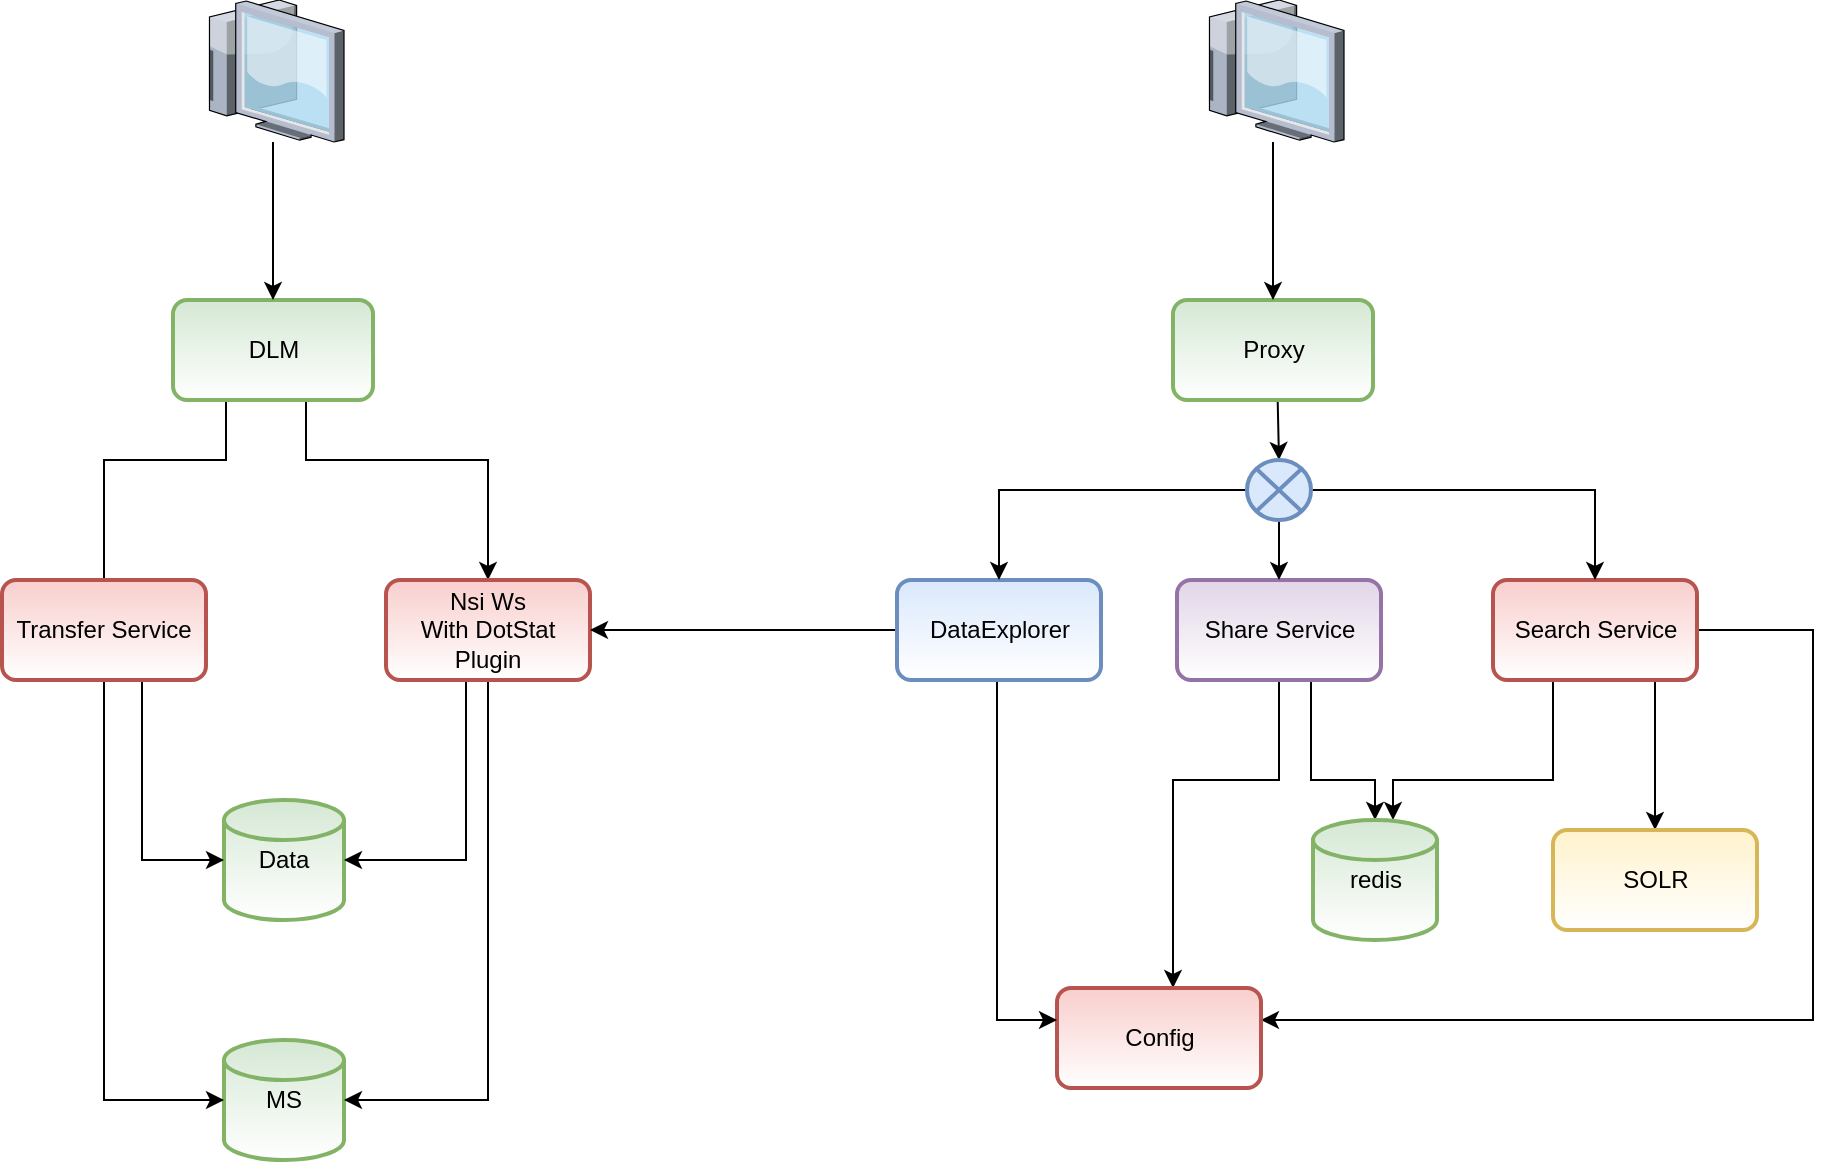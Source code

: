 <mxfile version="10.7.5" type="device"><diagram id="_344HENu6nbmYCSZhi2G" name="Page-1"><mxGraphModel dx="3501" dy="977" grid="1" gridSize="10" guides="1" tooltips="1" connect="1" arrows="1" fold="1" page="1" pageScale="1" pageWidth="827" pageHeight="1169" math="0" shadow="0"><root><mxCell id="0"/><mxCell id="1" parent="0"/><mxCell id="k1rrdVF59iSGx9KZJrbW-35" value="" style="edgeStyle=orthogonalEdgeStyle;rounded=0;orthogonalLoop=1;jettySize=auto;html=1;" edge="1" parent="1" source="k1rrdVF59iSGx9KZJrbW-37" target="k1rrdVF59iSGx9KZJrbW-45"><mxGeometry relative="1" as="geometry"><mxPoint x="465" y="745" as="targetPoint"/><Array as="points"><mxPoint x="152" y="250"/><mxPoint x="243" y="250"/></Array></mxGeometry></mxCell><mxCell id="k1rrdVF59iSGx9KZJrbW-36" value="" style="edgeStyle=orthogonalEdgeStyle;rounded=0;orthogonalLoop=1;jettySize=auto;html=1;entryX=0.5;entryY=1;entryDx=0;entryDy=0;" edge="1" parent="1" source="k1rrdVF59iSGx9KZJrbW-37" target="k1rrdVF59iSGx9KZJrbW-42"><mxGeometry relative="1" as="geometry"><mxPoint x="312" y="440" as="targetPoint"/><Array as="points"><mxPoint x="112" y="250"/><mxPoint x="51" y="250"/></Array></mxGeometry></mxCell><mxCell id="k1rrdVF59iSGx9KZJrbW-37" value="DLM&lt;br&gt;" style="rounded=1;whiteSpace=wrap;html=1;absoluteArcSize=1;arcSize=14;strokeWidth=2;fillColor=#d5e8d4;strokeColor=#82b366;gradientColor=#ffffff;" vertex="1" parent="1"><mxGeometry x="85.5" y="170" width="100" height="50" as="geometry"/></mxCell><mxCell id="k1rrdVF59iSGx9KZJrbW-38" value="MS" style="strokeWidth=2;html=1;shape=mxgraph.flowchart.database;whiteSpace=wrap;fillColor=#d5e8d4;strokeColor=#82b366;gradientColor=#ffffff;" vertex="1" parent="1"><mxGeometry x="111" y="540" width="60" height="60" as="geometry"/></mxCell><mxCell id="k1rrdVF59iSGx9KZJrbW-39" value="Data" style="strokeWidth=2;html=1;shape=mxgraph.flowchart.database;whiteSpace=wrap;fillColor=#d5e8d4;strokeColor=#82b366;gradientColor=#ffffff;" vertex="1" parent="1"><mxGeometry x="111" y="420" width="60" height="60" as="geometry"/></mxCell><mxCell id="k1rrdVF59iSGx9KZJrbW-40" value="" style="edgeStyle=orthogonalEdgeStyle;rounded=0;orthogonalLoop=1;jettySize=auto;html=1;" edge="1" parent="1" source="k1rrdVF59iSGx9KZJrbW-42" target="k1rrdVF59iSGx9KZJrbW-39"><mxGeometry relative="1" as="geometry"><Array as="points"><mxPoint x="70" y="450"/></Array></mxGeometry></mxCell><mxCell id="k1rrdVF59iSGx9KZJrbW-41" value="" style="edgeStyle=orthogonalEdgeStyle;rounded=0;orthogonalLoop=1;jettySize=auto;html=1;entryX=0;entryY=0.5;entryDx=0;entryDy=0;entryPerimeter=0;" edge="1" parent="1" source="k1rrdVF59iSGx9KZJrbW-42" target="k1rrdVF59iSGx9KZJrbW-38"><mxGeometry relative="1" as="geometry"><mxPoint x="182" y="335" as="targetPoint"/><Array as="points"><mxPoint x="51" y="570"/></Array></mxGeometry></mxCell><mxCell id="k1rrdVF59iSGx9KZJrbW-42" value="Transfer Service&lt;br&gt;" style="rounded=1;whiteSpace=wrap;html=1;absoluteArcSize=1;arcSize=14;strokeWidth=2;fillColor=#f8cecc;strokeColor=#b85450;gradientColor=#ffffff;" vertex="1" parent="1"><mxGeometry y="310" width="102" height="50" as="geometry"/></mxCell><mxCell id="k1rrdVF59iSGx9KZJrbW-43" value="" style="edgeStyle=orthogonalEdgeStyle;rounded=0;orthogonalLoop=1;jettySize=auto;html=1;" edge="1" parent="1" source="k1rrdVF59iSGx9KZJrbW-45" target="k1rrdVF59iSGx9KZJrbW-38"><mxGeometry relative="1" as="geometry"><Array as="points"><mxPoint x="243" y="570"/></Array></mxGeometry></mxCell><mxCell id="k1rrdVF59iSGx9KZJrbW-44" value="" style="edgeStyle=orthogonalEdgeStyle;rounded=0;orthogonalLoop=1;jettySize=auto;html=1;" edge="1" parent="1" source="k1rrdVF59iSGx9KZJrbW-45" target="k1rrdVF59iSGx9KZJrbW-39"><mxGeometry relative="1" as="geometry"><Array as="points"><mxPoint x="232" y="450"/></Array></mxGeometry></mxCell><mxCell id="k1rrdVF59iSGx9KZJrbW-45" value="Nsi Ws&lt;br&gt;With DotStat Plugin&lt;br&gt;" style="rounded=1;whiteSpace=wrap;html=1;absoluteArcSize=1;arcSize=14;strokeWidth=2;fillColor=#f8cecc;strokeColor=#b85450;gradientColor=#ffffff;" vertex="1" parent="1"><mxGeometry x="192" y="310" width="102" height="50" as="geometry"/></mxCell><mxCell id="k1rrdVF59iSGx9KZJrbW-46" value="" style="edgeStyle=orthogonalEdgeStyle;rounded=0;orthogonalLoop=1;jettySize=auto;html=1;" edge="1" parent="1" source="k1rrdVF59iSGx9KZJrbW-47" target="k1rrdVF59iSGx9KZJrbW-37"><mxGeometry relative="1" as="geometry"/></mxCell><mxCell id="k1rrdVF59iSGx9KZJrbW-47" value="" style="verticalLabelPosition=bottom;aspect=fixed;html=1;verticalAlign=top;strokeColor=none;align=center;outlineConnect=0;shape=mxgraph.citrix.thin_client;" vertex="1" parent="1"><mxGeometry x="100" y="20" width="71" height="71" as="geometry"/></mxCell><mxCell id="k1rrdVF59iSGx9KZJrbW-48" value="" style="edgeStyle=orthogonalEdgeStyle;rounded=0;orthogonalLoop=1;jettySize=auto;html=1;" edge="1" parent="1" target="k1rrdVF59iSGx9KZJrbW-64"><mxGeometry relative="1" as="geometry"><mxPoint x="637.833" y="220" as="sourcePoint"/></mxGeometry></mxCell><mxCell id="k1rrdVF59iSGx9KZJrbW-49" value="Proxy&lt;br&gt;" style="rounded=1;whiteSpace=wrap;html=1;absoluteArcSize=1;arcSize=14;strokeWidth=2;fillColor=#d5e8d4;strokeColor=#82b366;gradientColor=#ffffff;" vertex="1" parent="1"><mxGeometry x="585.5" y="170" width="100" height="50" as="geometry"/></mxCell><mxCell id="k1rrdVF59iSGx9KZJrbW-50" value="" style="edgeStyle=orthogonalEdgeStyle;rounded=0;orthogonalLoop=1;jettySize=auto;html=1;" edge="1" parent="1" source="k1rrdVF59iSGx9KZJrbW-53" target="k1rrdVF59iSGx9KZJrbW-57"><mxGeometry relative="1" as="geometry"><Array as="points"><mxPoint x="905.5" y="335"/><mxPoint x="905.5" y="530"/></Array></mxGeometry></mxCell><mxCell id="k1rrdVF59iSGx9KZJrbW-51" value="" style="edgeStyle=orthogonalEdgeStyle;rounded=0;orthogonalLoop=1;jettySize=auto;html=1;" edge="1" parent="1" source="k1rrdVF59iSGx9KZJrbW-53" target="k1rrdVF59iSGx9KZJrbW-65"><mxGeometry relative="1" as="geometry"><Array as="points"><mxPoint x="775.5" y="410"/><mxPoint x="695.5" y="410"/></Array></mxGeometry></mxCell><mxCell id="k1rrdVF59iSGx9KZJrbW-52" value="" style="edgeStyle=orthogonalEdgeStyle;rounded=0;orthogonalLoop=1;jettySize=auto;html=1;" edge="1" parent="1" source="k1rrdVF59iSGx9KZJrbW-53" target="k1rrdVF59iSGx9KZJrbW-66"><mxGeometry relative="1" as="geometry"><Array as="points"><mxPoint x="826.5" y="380"/><mxPoint x="826.5" y="380"/></Array></mxGeometry></mxCell><mxCell id="k1rrdVF59iSGx9KZJrbW-53" value="Search Service&lt;br&gt;" style="rounded=1;whiteSpace=wrap;html=1;absoluteArcSize=1;arcSize=14;strokeWidth=2;fillColor=#f8cecc;strokeColor=#b85450;gradientColor=#ffffff;" vertex="1" parent="1"><mxGeometry x="745.5" y="310" width="102" height="50" as="geometry"/></mxCell><mxCell id="k1rrdVF59iSGx9KZJrbW-54" value="" style="edgeStyle=orthogonalEdgeStyle;rounded=0;orthogonalLoop=1;jettySize=auto;html=1;" edge="1" parent="1" source="k1rrdVF59iSGx9KZJrbW-56" target="k1rrdVF59iSGx9KZJrbW-57"><mxGeometry relative="1" as="geometry"><Array as="points"><mxPoint x="638.5" y="410"/><mxPoint x="585.5" y="410"/></Array></mxGeometry></mxCell><mxCell id="k1rrdVF59iSGx9KZJrbW-55" value="" style="edgeStyle=orthogonalEdgeStyle;rounded=0;orthogonalLoop=1;jettySize=auto;html=1;entryX=0.5;entryY=0;entryDx=0;entryDy=0;entryPerimeter=0;" edge="1" parent="1" source="k1rrdVF59iSGx9KZJrbW-56" target="k1rrdVF59iSGx9KZJrbW-65"><mxGeometry relative="1" as="geometry"><mxPoint x="828.5" y="395" as="targetPoint"/><Array as="points"><mxPoint x="654.5" y="410"/><mxPoint x="686.5" y="410"/></Array></mxGeometry></mxCell><mxCell id="k1rrdVF59iSGx9KZJrbW-56" value="Share Service&lt;br&gt;" style="rounded=1;whiteSpace=wrap;html=1;absoluteArcSize=1;arcSize=14;strokeWidth=2;fillColor=#e1d5e7;strokeColor=#9673a6;gradientColor=#ffffff;" vertex="1" parent="1"><mxGeometry x="587.5" y="310" width="102" height="50" as="geometry"/></mxCell><mxCell id="k1rrdVF59iSGx9KZJrbW-57" value="Config&lt;br&gt;" style="rounded=1;whiteSpace=wrap;html=1;absoluteArcSize=1;arcSize=14;strokeWidth=2;fillColor=#f8cecc;strokeColor=#b85450;gradientColor=#ffffff;" vertex="1" parent="1"><mxGeometry x="527.5" y="514" width="102" height="50" as="geometry"/></mxCell><mxCell id="k1rrdVF59iSGx9KZJrbW-58" value="" style="edgeStyle=orthogonalEdgeStyle;rounded=0;orthogonalLoop=1;jettySize=auto;html=1;" edge="1" parent="1" source="k1rrdVF59iSGx9KZJrbW-60" target="k1rrdVF59iSGx9KZJrbW-57"><mxGeometry relative="1" as="geometry"><Array as="points"><mxPoint x="497.5" y="530"/></Array></mxGeometry></mxCell><mxCell id="k1rrdVF59iSGx9KZJrbW-59" value="" style="edgeStyle=orthogonalEdgeStyle;rounded=0;orthogonalLoop=1;jettySize=auto;html=1;entryX=1;entryY=0.5;entryDx=0;entryDy=0;" edge="1" parent="1" source="k1rrdVF59iSGx9KZJrbW-60" target="k1rrdVF59iSGx9KZJrbW-45"><mxGeometry relative="1" as="geometry"><mxPoint x="367.5" y="335" as="targetPoint"/></mxGeometry></mxCell><mxCell id="k1rrdVF59iSGx9KZJrbW-60" value="DataExplorer&lt;br&gt;" style="rounded=1;whiteSpace=wrap;html=1;absoluteArcSize=1;arcSize=14;strokeWidth=2;fillColor=#dae8fc;strokeColor=#6c8ebf;gradientColor=#ffffff;" vertex="1" parent="1"><mxGeometry x="447.5" y="310" width="102" height="50" as="geometry"/></mxCell><mxCell id="k1rrdVF59iSGx9KZJrbW-61" value="" style="edgeStyle=orthogonalEdgeStyle;rounded=0;orthogonalLoop=1;jettySize=auto;html=1;" edge="1" parent="1" source="k1rrdVF59iSGx9KZJrbW-64" target="k1rrdVF59iSGx9KZJrbW-53"><mxGeometry relative="1" as="geometry"/></mxCell><mxCell id="k1rrdVF59iSGx9KZJrbW-62" value="" style="edgeStyle=orthogonalEdgeStyle;rounded=0;orthogonalLoop=1;jettySize=auto;html=1;" edge="1" parent="1" source="k1rrdVF59iSGx9KZJrbW-64" target="k1rrdVF59iSGx9KZJrbW-60"><mxGeometry relative="1" as="geometry"/></mxCell><mxCell id="k1rrdVF59iSGx9KZJrbW-63" value="" style="edgeStyle=orthogonalEdgeStyle;rounded=0;orthogonalLoop=1;jettySize=auto;html=1;" edge="1" parent="1" source="k1rrdVF59iSGx9KZJrbW-64" target="k1rrdVF59iSGx9KZJrbW-56"><mxGeometry relative="1" as="geometry"/></mxCell><mxCell id="k1rrdVF59iSGx9KZJrbW-64" value="" style="verticalLabelPosition=bottom;verticalAlign=top;html=1;strokeWidth=2;shape=mxgraph.flowchart.or;fillColor=#dae8fc;strokeColor=#6c8ebf;" vertex="1" parent="1"><mxGeometry x="622.5" y="250" width="32" height="30" as="geometry"/></mxCell><mxCell id="k1rrdVF59iSGx9KZJrbW-65" value="redis&lt;br&gt;" style="strokeWidth=2;html=1;shape=mxgraph.flowchart.database;whiteSpace=wrap;fillColor=#d5e8d4;strokeColor=#82b366;gradientColor=#ffffff;" vertex="1" parent="1"><mxGeometry x="655.5" y="430" width="62" height="60" as="geometry"/></mxCell><mxCell id="k1rrdVF59iSGx9KZJrbW-66" value="SOLR&lt;br&gt;" style="rounded=1;whiteSpace=wrap;html=1;absoluteArcSize=1;arcSize=14;strokeWidth=2;fillColor=#fff2cc;strokeColor=#d6b656;gradientColor=#ffffff;" vertex="1" parent="1"><mxGeometry x="775.5" y="435" width="102" height="50" as="geometry"/></mxCell><mxCell id="k1rrdVF59iSGx9KZJrbW-67" value="" style="edgeStyle=orthogonalEdgeStyle;rounded=0;orthogonalLoop=1;jettySize=auto;html=1;" edge="1" parent="1" source="k1rrdVF59iSGx9KZJrbW-68" target="k1rrdVF59iSGx9KZJrbW-49"><mxGeometry relative="1" as="geometry"/></mxCell><mxCell id="k1rrdVF59iSGx9KZJrbW-68" value="" style="verticalLabelPosition=bottom;aspect=fixed;html=1;verticalAlign=top;strokeColor=none;align=center;outlineConnect=0;shape=mxgraph.citrix.thin_client;" vertex="1" parent="1"><mxGeometry x="600" y="20" width="71" height="71" as="geometry"/></mxCell></root></mxGraphModel></diagram></mxfile>